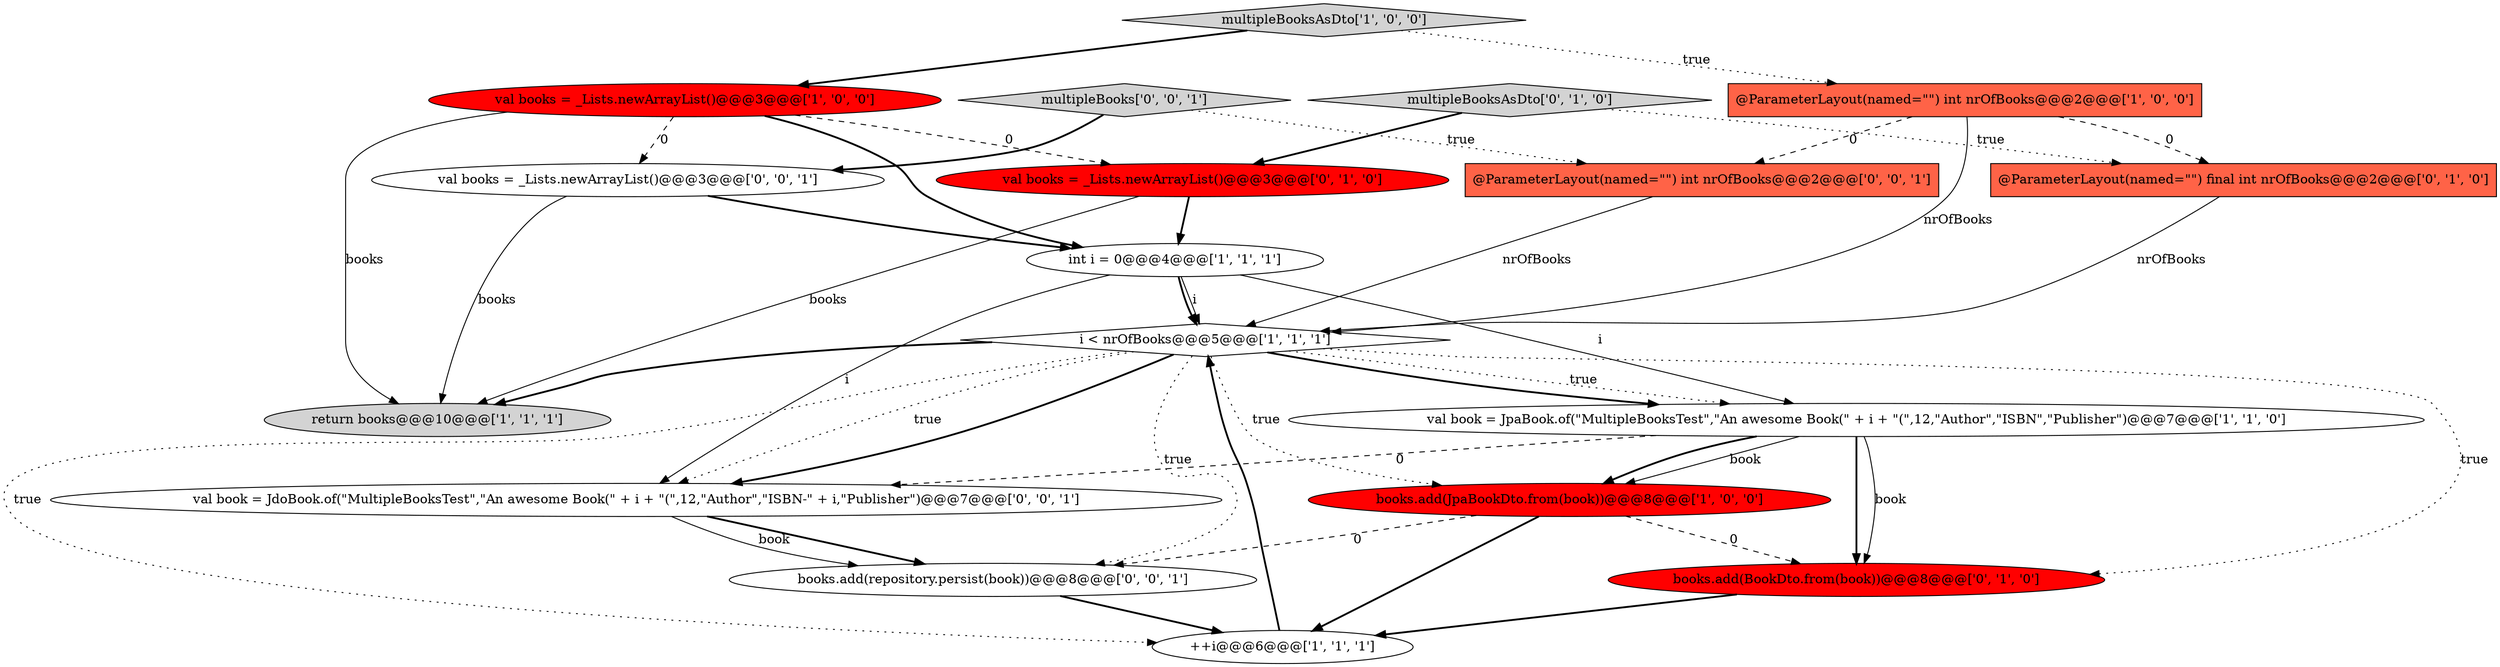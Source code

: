 digraph {
13 [style = filled, label = "@ParameterLayout(named=\"\") int nrOfBooks@@@2@@@['0', '0', '1']", fillcolor = tomato, shape = box image = "AAA0AAABBB3BBB"];
10 [style = filled, label = "@ParameterLayout(named=\"\") final int nrOfBooks@@@2@@@['0', '1', '0']", fillcolor = tomato, shape = box image = "AAA1AAABBB2BBB"];
12 [style = filled, label = "multipleBooksAsDto['0', '1', '0']", fillcolor = lightgray, shape = diamond image = "AAA0AAABBB2BBB"];
3 [style = filled, label = "books.add(JpaBookDto.from(book))@@@8@@@['1', '0', '0']", fillcolor = red, shape = ellipse image = "AAA1AAABBB1BBB"];
5 [style = filled, label = "return books@@@10@@@['1', '1', '1']", fillcolor = lightgray, shape = ellipse image = "AAA0AAABBB1BBB"];
15 [style = filled, label = "multipleBooks['0', '0', '1']", fillcolor = lightgray, shape = diamond image = "AAA0AAABBB3BBB"];
0 [style = filled, label = "++i@@@6@@@['1', '1', '1']", fillcolor = white, shape = ellipse image = "AAA0AAABBB1BBB"];
11 [style = filled, label = "books.add(BookDto.from(book))@@@8@@@['0', '1', '0']", fillcolor = red, shape = ellipse image = "AAA1AAABBB2BBB"];
9 [style = filled, label = "val books = _Lists.newArrayList()@@@3@@@['0', '1', '0']", fillcolor = red, shape = ellipse image = "AAA1AAABBB2BBB"];
2 [style = filled, label = "@ParameterLayout(named=\"\") int nrOfBooks@@@2@@@['1', '0', '0']", fillcolor = tomato, shape = box image = "AAA1AAABBB1BBB"];
17 [style = filled, label = "books.add(repository.persist(book))@@@8@@@['0', '0', '1']", fillcolor = white, shape = ellipse image = "AAA0AAABBB3BBB"];
7 [style = filled, label = "multipleBooksAsDto['1', '0', '0']", fillcolor = lightgray, shape = diamond image = "AAA0AAABBB1BBB"];
1 [style = filled, label = "int i = 0@@@4@@@['1', '1', '1']", fillcolor = white, shape = ellipse image = "AAA0AAABBB1BBB"];
8 [style = filled, label = "val books = _Lists.newArrayList()@@@3@@@['1', '0', '0']", fillcolor = red, shape = ellipse image = "AAA1AAABBB1BBB"];
6 [style = filled, label = "val book = JpaBook.of(\"MultipleBooksTest\",\"An awesome Book(\" + i + \"(\",12,\"Author\",\"ISBN\",\"Publisher\")@@@7@@@['1', '1', '0']", fillcolor = white, shape = ellipse image = "AAA0AAABBB1BBB"];
14 [style = filled, label = "val books = _Lists.newArrayList()@@@3@@@['0', '0', '1']", fillcolor = white, shape = ellipse image = "AAA0AAABBB3BBB"];
16 [style = filled, label = "val book = JdoBook.of(\"MultipleBooksTest\",\"An awesome Book(\" + i + \"(\",12,\"Author\",\"ISBN-\" + i,\"Publisher\")@@@7@@@['0', '0', '1']", fillcolor = white, shape = ellipse image = "AAA0AAABBB3BBB"];
4 [style = filled, label = "i < nrOfBooks@@@5@@@['1', '1', '1']", fillcolor = white, shape = diamond image = "AAA0AAABBB1BBB"];
4->6 [style = dotted, label="true"];
6->3 [style = bold, label=""];
7->2 [style = dotted, label="true"];
1->4 [style = bold, label=""];
3->17 [style = dashed, label="0"];
1->6 [style = solid, label="i"];
15->14 [style = bold, label=""];
4->6 [style = bold, label=""];
4->0 [style = dotted, label="true"];
4->11 [style = dotted, label="true"];
16->17 [style = bold, label=""];
1->4 [style = solid, label="i"];
8->14 [style = dashed, label="0"];
7->8 [style = bold, label=""];
12->9 [style = bold, label=""];
9->5 [style = solid, label="books"];
6->11 [style = solid, label="book"];
3->0 [style = bold, label=""];
14->1 [style = bold, label=""];
2->10 [style = dashed, label="0"];
15->13 [style = dotted, label="true"];
1->16 [style = solid, label="i"];
8->1 [style = bold, label=""];
8->9 [style = dashed, label="0"];
10->4 [style = solid, label="nrOfBooks"];
11->0 [style = bold, label=""];
17->0 [style = bold, label=""];
8->5 [style = solid, label="books"];
4->3 [style = dotted, label="true"];
6->16 [style = dashed, label="0"];
12->10 [style = dotted, label="true"];
0->4 [style = bold, label=""];
2->13 [style = dashed, label="0"];
6->11 [style = bold, label=""];
14->5 [style = solid, label="books"];
2->4 [style = solid, label="nrOfBooks"];
6->3 [style = solid, label="book"];
4->16 [style = dotted, label="true"];
13->4 [style = solid, label="nrOfBooks"];
16->17 [style = solid, label="book"];
9->1 [style = bold, label=""];
3->11 [style = dashed, label="0"];
4->17 [style = dotted, label="true"];
4->5 [style = bold, label=""];
4->16 [style = bold, label=""];
}
